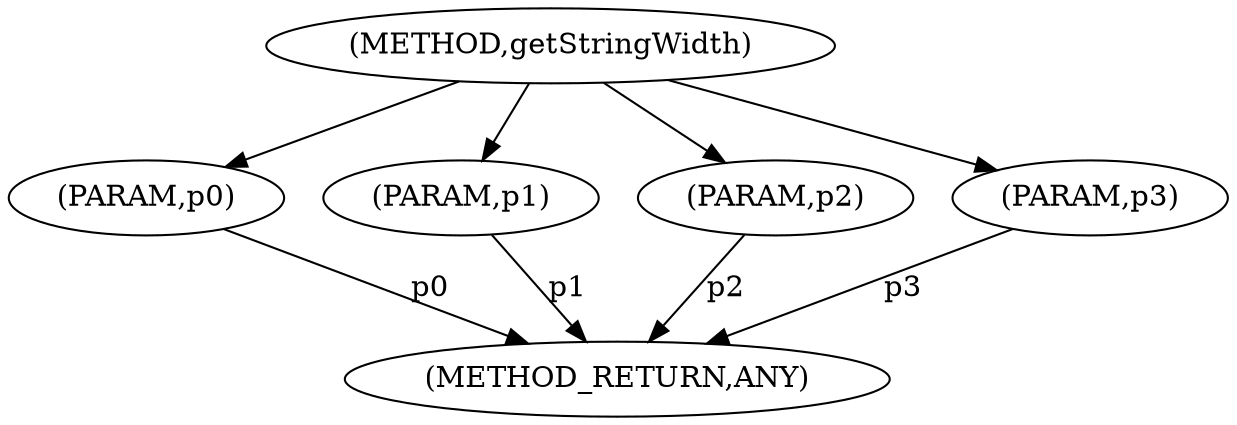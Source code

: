 digraph "getStringWidth" {  
"1299" [label = <(METHOD,getStringWidth)> ]
"1305" [label = <(METHOD_RETURN,ANY)> ]
"1300" [label = <(PARAM,p0)> ]
"1301" [label = <(PARAM,p1)> ]
"1302" [label = <(PARAM,p2)> ]
"1303" [label = <(PARAM,p3)> ]
  "1300" -> "1305"  [ label = "p0"] 
  "1301" -> "1305"  [ label = "p1"] 
  "1302" -> "1305"  [ label = "p2"] 
  "1303" -> "1305"  [ label = "p3"] 
  "1299" -> "1300" 
  "1299" -> "1301" 
  "1299" -> "1302" 
  "1299" -> "1303" 
}
